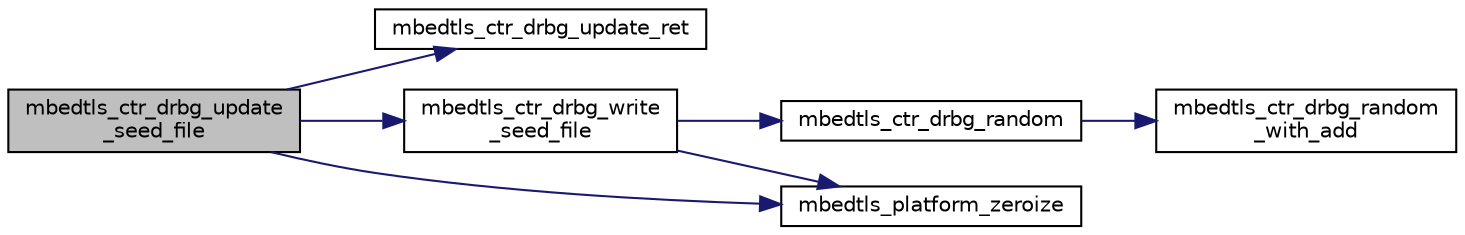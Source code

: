 digraph "mbedtls_ctr_drbg_update_seed_file"
{
 // LATEX_PDF_SIZE
  edge [fontname="Helvetica",fontsize="10",labelfontname="Helvetica",labelfontsize="10"];
  node [fontname="Helvetica",fontsize="10",shape=record];
  rankdir="LR";
  Node1 [label="mbedtls_ctr_drbg_update\l_seed_file",height=0.2,width=0.4,color="black", fillcolor="grey75", style="filled", fontcolor="black",tooltip="This function reads and updates a seed file. The seed is added to this instance."];
  Node1 -> Node2 [color="midnightblue",fontsize="10",style="solid",fontname="Helvetica"];
  Node2 [label="mbedtls_ctr_drbg_update_ret",height=0.2,width=0.4,color="black", fillcolor="white", style="filled",URL="$d8/d36/ctr__drbg_8c.html#aa0af0a969c190209f9175c9260888735",tooltip="This function updates the state of the CTR_DRBG context."];
  Node1 -> Node3 [color="midnightblue",fontsize="10",style="solid",fontname="Helvetica"];
  Node3 [label="mbedtls_ctr_drbg_write\l_seed_file",height=0.2,width=0.4,color="black", fillcolor="white", style="filled",URL="$d8/d36/ctr__drbg_8c.html#af8411dc8a4d9b2a7a5b4adf2ff3d9586",tooltip="This function writes a seed file."];
  Node3 -> Node4 [color="midnightblue",fontsize="10",style="solid",fontname="Helvetica"];
  Node4 [label="mbedtls_ctr_drbg_random",height=0.2,width=0.4,color="black", fillcolor="white", style="filled",URL="$d8/d36/ctr__drbg_8c.html#af6e4dd295ae790a33128562dd01c79ab",tooltip="This function uses CTR_DRBG to generate random data."];
  Node4 -> Node5 [color="midnightblue",fontsize="10",style="solid",fontname="Helvetica"];
  Node5 [label="mbedtls_ctr_drbg_random\l_with_add",height=0.2,width=0.4,color="black", fillcolor="white", style="filled",URL="$d8/d36/ctr__drbg_8c.html#a18161010cbcf33f6930fa8fdc035e74d",tooltip="This function updates a CTR_DRBG instance with additional data and uses it to generate random data."];
  Node3 -> Node6 [color="midnightblue",fontsize="10",style="solid",fontname="Helvetica"];
  Node6 [label="mbedtls_platform_zeroize",height=0.2,width=0.4,color="black", fillcolor="white", style="filled",URL="$dd/dde/platform__util_8c.html#aa4e36b2c1c58d8ad89e1e11b6ebea2d9",tooltip="Securely zeroize a buffer."];
  Node1 -> Node6 [color="midnightblue",fontsize="10",style="solid",fontname="Helvetica"];
}

